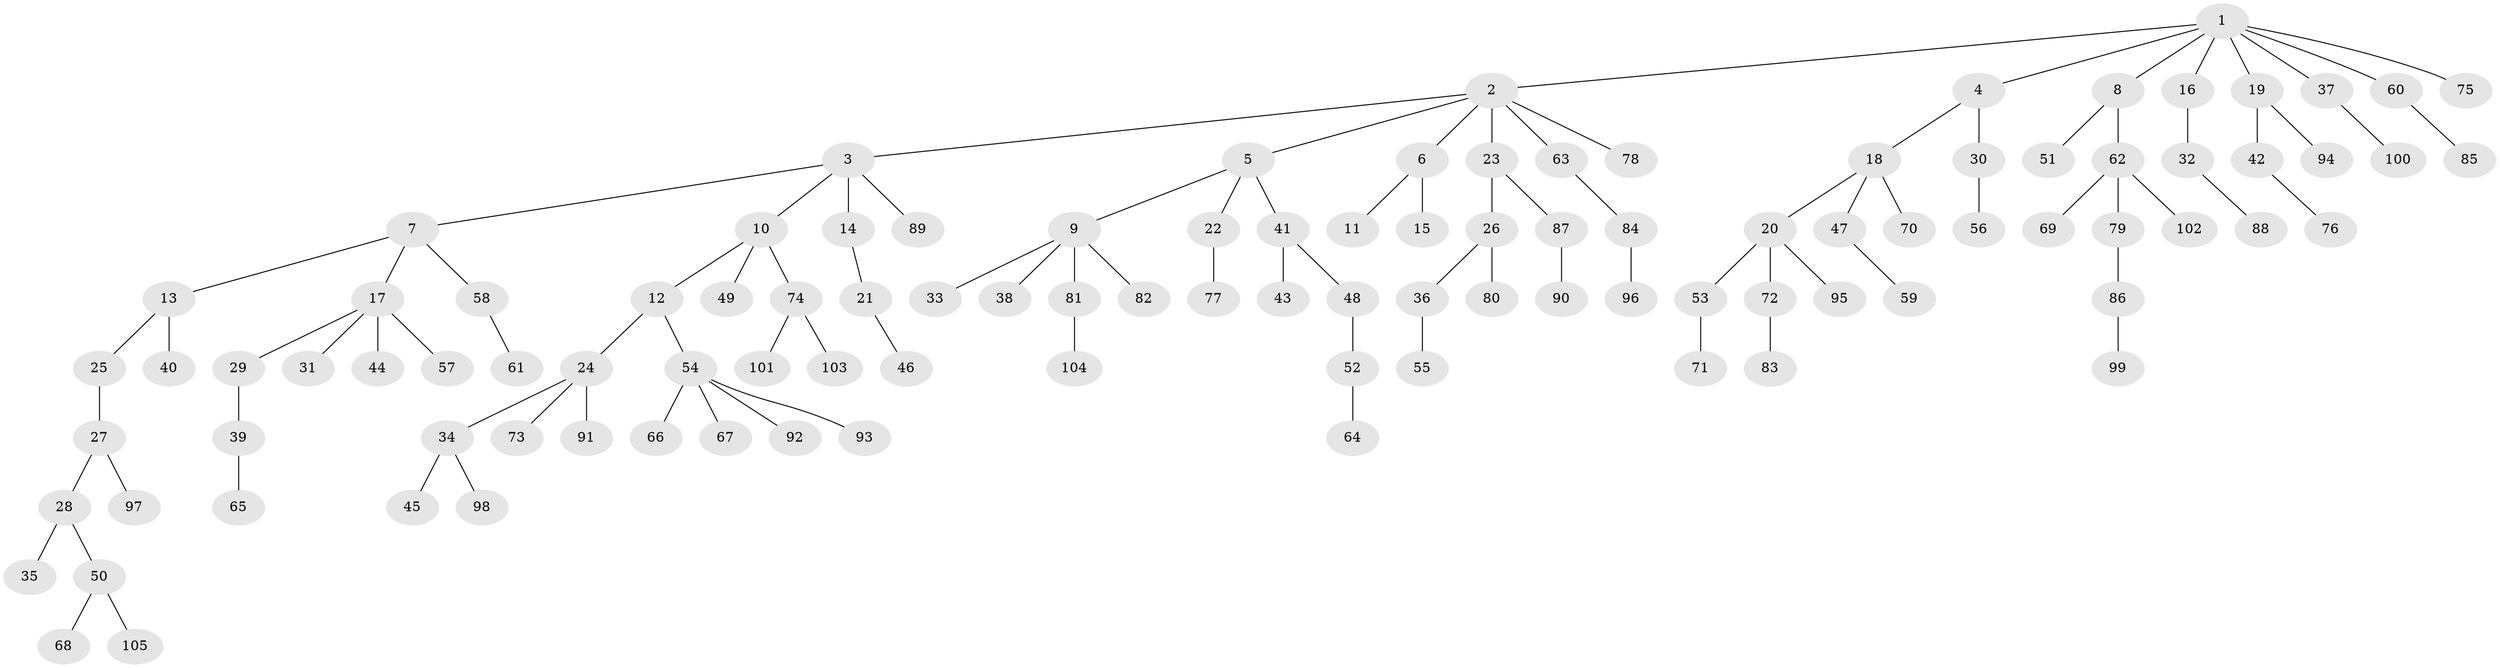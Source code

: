 // Generated by graph-tools (version 1.1) at 2025/36/03/09/25 02:36:51]
// undirected, 105 vertices, 104 edges
graph export_dot {
graph [start="1"]
  node [color=gray90,style=filled];
  1;
  2;
  3;
  4;
  5;
  6;
  7;
  8;
  9;
  10;
  11;
  12;
  13;
  14;
  15;
  16;
  17;
  18;
  19;
  20;
  21;
  22;
  23;
  24;
  25;
  26;
  27;
  28;
  29;
  30;
  31;
  32;
  33;
  34;
  35;
  36;
  37;
  38;
  39;
  40;
  41;
  42;
  43;
  44;
  45;
  46;
  47;
  48;
  49;
  50;
  51;
  52;
  53;
  54;
  55;
  56;
  57;
  58;
  59;
  60;
  61;
  62;
  63;
  64;
  65;
  66;
  67;
  68;
  69;
  70;
  71;
  72;
  73;
  74;
  75;
  76;
  77;
  78;
  79;
  80;
  81;
  82;
  83;
  84;
  85;
  86;
  87;
  88;
  89;
  90;
  91;
  92;
  93;
  94;
  95;
  96;
  97;
  98;
  99;
  100;
  101;
  102;
  103;
  104;
  105;
  1 -- 2;
  1 -- 4;
  1 -- 8;
  1 -- 16;
  1 -- 19;
  1 -- 37;
  1 -- 60;
  1 -- 75;
  2 -- 3;
  2 -- 5;
  2 -- 6;
  2 -- 23;
  2 -- 63;
  2 -- 78;
  3 -- 7;
  3 -- 10;
  3 -- 14;
  3 -- 89;
  4 -- 18;
  4 -- 30;
  5 -- 9;
  5 -- 22;
  5 -- 41;
  6 -- 11;
  6 -- 15;
  7 -- 13;
  7 -- 17;
  7 -- 58;
  8 -- 51;
  8 -- 62;
  9 -- 33;
  9 -- 38;
  9 -- 81;
  9 -- 82;
  10 -- 12;
  10 -- 49;
  10 -- 74;
  12 -- 24;
  12 -- 54;
  13 -- 25;
  13 -- 40;
  14 -- 21;
  16 -- 32;
  17 -- 29;
  17 -- 31;
  17 -- 44;
  17 -- 57;
  18 -- 20;
  18 -- 47;
  18 -- 70;
  19 -- 42;
  19 -- 94;
  20 -- 53;
  20 -- 72;
  20 -- 95;
  21 -- 46;
  22 -- 77;
  23 -- 26;
  23 -- 87;
  24 -- 34;
  24 -- 73;
  24 -- 91;
  25 -- 27;
  26 -- 36;
  26 -- 80;
  27 -- 28;
  27 -- 97;
  28 -- 35;
  28 -- 50;
  29 -- 39;
  30 -- 56;
  32 -- 88;
  34 -- 45;
  34 -- 98;
  36 -- 55;
  37 -- 100;
  39 -- 65;
  41 -- 43;
  41 -- 48;
  42 -- 76;
  47 -- 59;
  48 -- 52;
  50 -- 68;
  50 -- 105;
  52 -- 64;
  53 -- 71;
  54 -- 66;
  54 -- 67;
  54 -- 92;
  54 -- 93;
  58 -- 61;
  60 -- 85;
  62 -- 69;
  62 -- 79;
  62 -- 102;
  63 -- 84;
  72 -- 83;
  74 -- 101;
  74 -- 103;
  79 -- 86;
  81 -- 104;
  84 -- 96;
  86 -- 99;
  87 -- 90;
}

